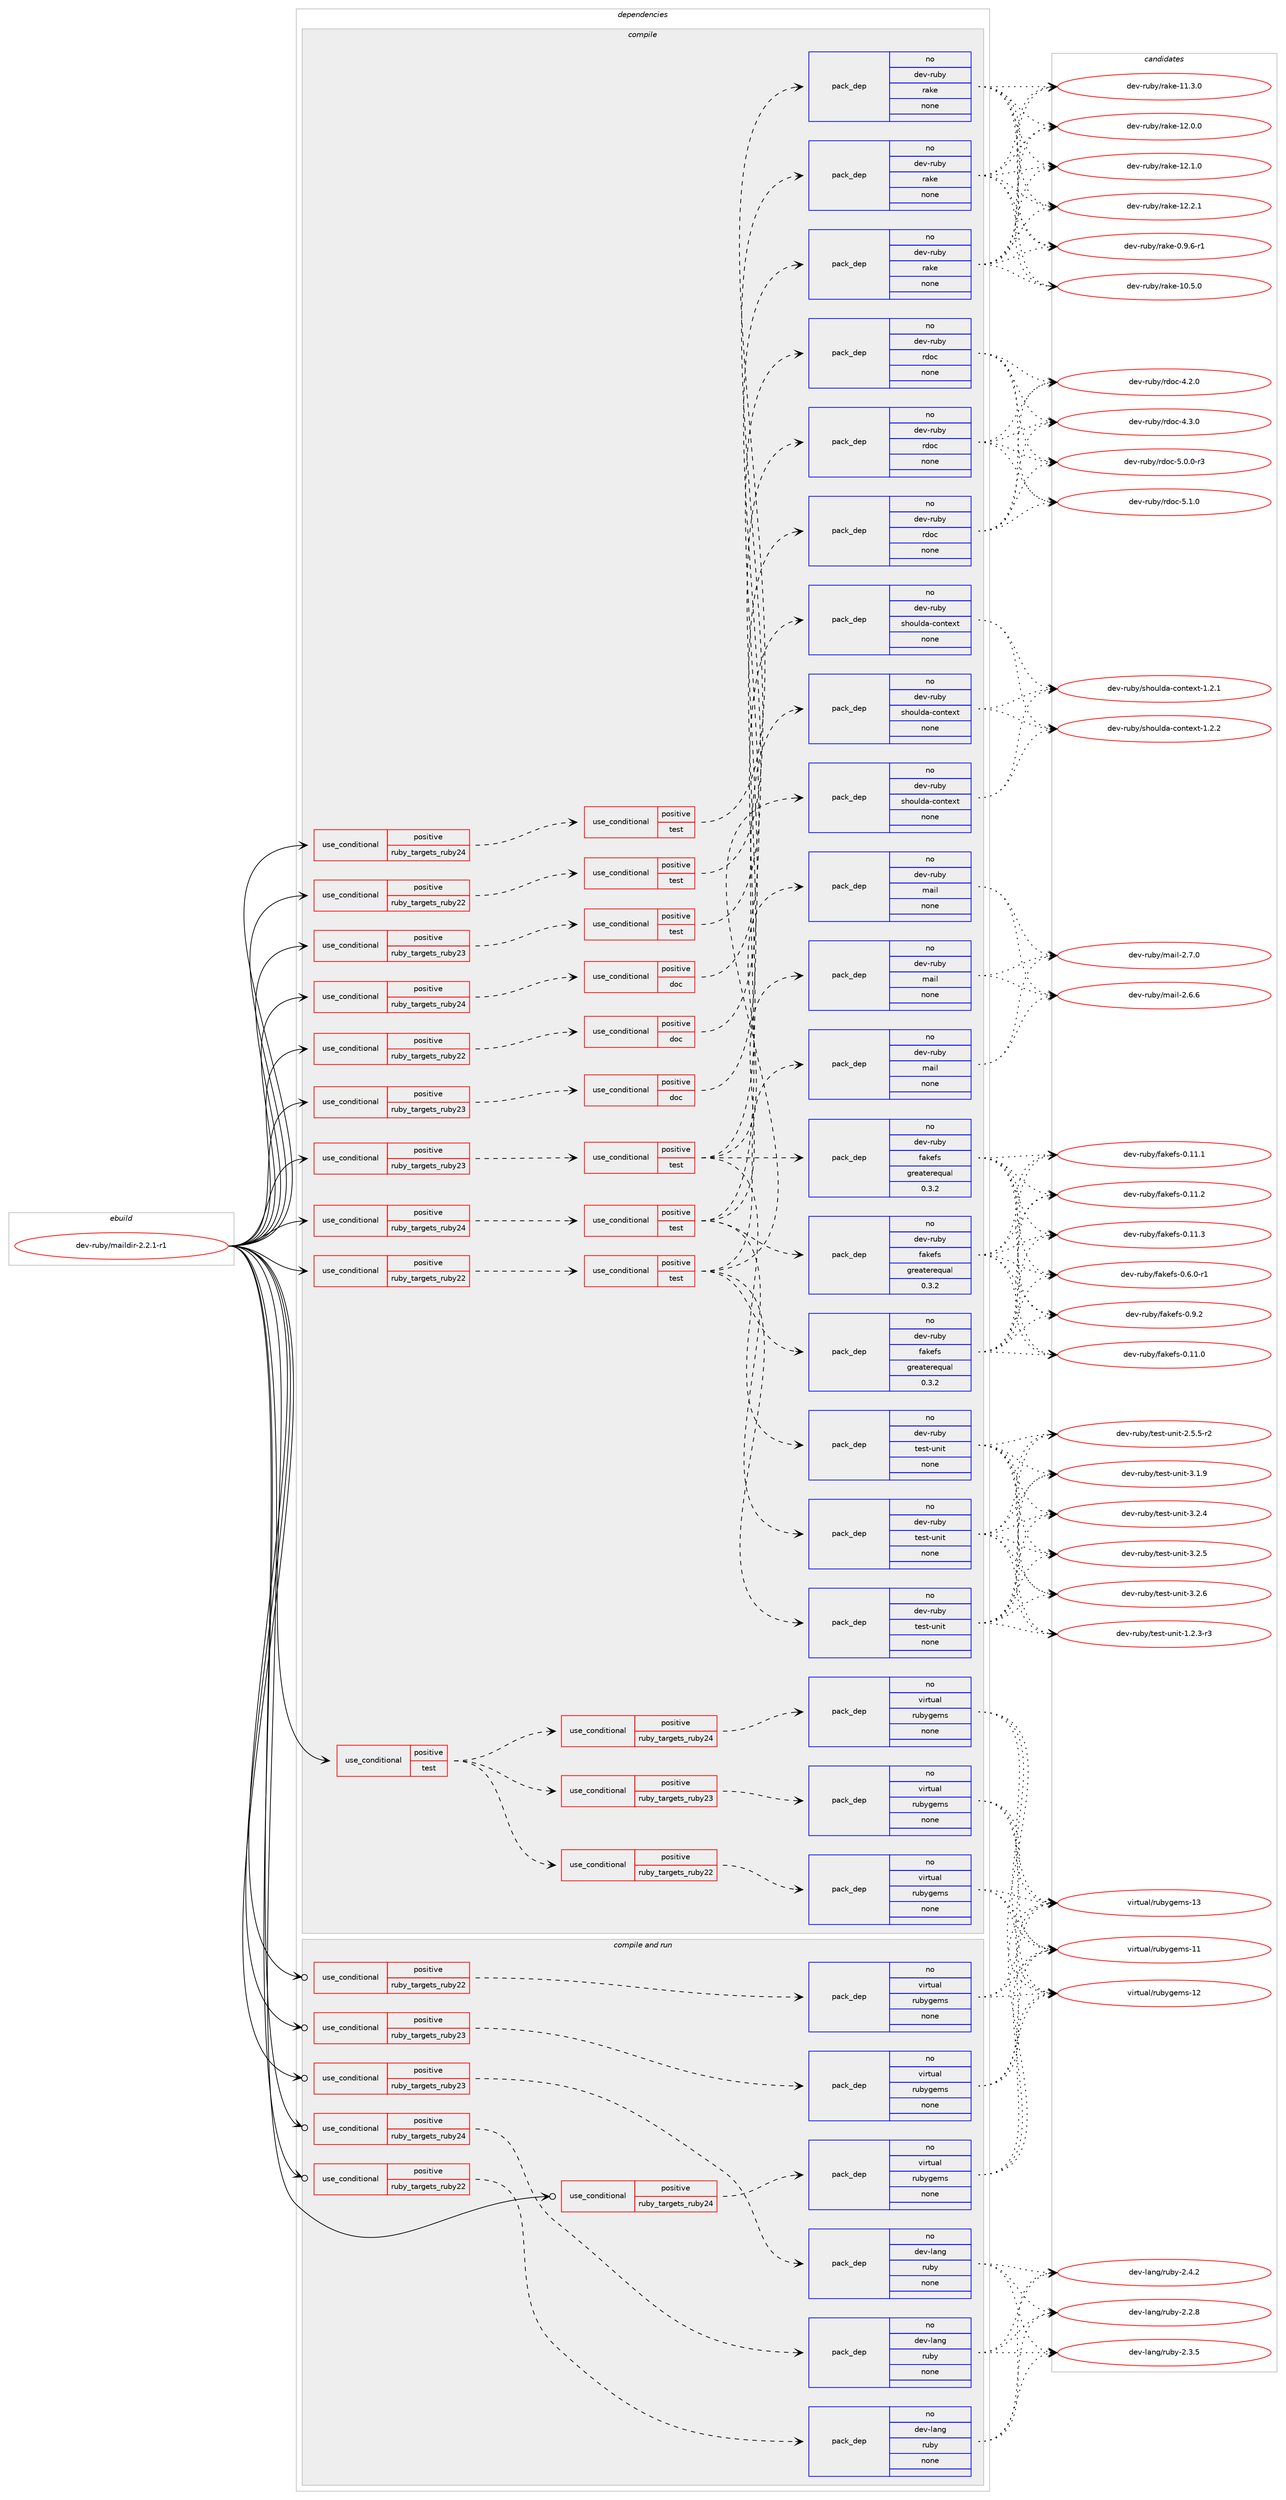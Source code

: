 digraph prolog {

# *************
# Graph options
# *************

newrank=true;
concentrate=true;
compound=true;
graph [rankdir=LR,fontname=Helvetica,fontsize=10,ranksep=1.5];#, ranksep=2.5, nodesep=0.2];
edge  [arrowhead=vee];
node  [fontname=Helvetica,fontsize=10];

# **********
# The ebuild
# **********

subgraph cluster_leftcol {
color=gray;
rank=same;
label=<<i>ebuild</i>>;
id [label="dev-ruby/maildir-2.2.1-r1", color=red, width=4, href="../dev-ruby/maildir-2.2.1-r1.svg"];
}

# ****************
# The dependencies
# ****************

subgraph cluster_midcol {
color=gray;
label=<<i>dependencies</i>>;
subgraph cluster_compile {
fillcolor="#eeeeee";
style=filled;
label=<<i>compile</i>>;
subgraph cond61087 {
dependency246574 [label=<<TABLE BORDER="0" CELLBORDER="1" CELLSPACING="0" CELLPADDING="4"><TR><TD ROWSPAN="3" CELLPADDING="10">use_conditional</TD></TR><TR><TD>positive</TD></TR><TR><TD>ruby_targets_ruby22</TD></TR></TABLE>>, shape=none, color=red];
subgraph cond61088 {
dependency246575 [label=<<TABLE BORDER="0" CELLBORDER="1" CELLSPACING="0" CELLPADDING="4"><TR><TD ROWSPAN="3" CELLPADDING="10">use_conditional</TD></TR><TR><TD>positive</TD></TR><TR><TD>doc</TD></TR></TABLE>>, shape=none, color=red];
subgraph pack181396 {
dependency246576 [label=<<TABLE BORDER="0" CELLBORDER="1" CELLSPACING="0" CELLPADDING="4" WIDTH="220"><TR><TD ROWSPAN="6" CELLPADDING="30">pack_dep</TD></TR><TR><TD WIDTH="110">no</TD></TR><TR><TD>dev-ruby</TD></TR><TR><TD>rdoc</TD></TR><TR><TD>none</TD></TR><TR><TD></TD></TR></TABLE>>, shape=none, color=blue];
}
dependency246575:e -> dependency246576:w [weight=20,style="dashed",arrowhead="vee"];
}
dependency246574:e -> dependency246575:w [weight=20,style="dashed",arrowhead="vee"];
}
id:e -> dependency246574:w [weight=20,style="solid",arrowhead="vee"];
subgraph cond61089 {
dependency246577 [label=<<TABLE BORDER="0" CELLBORDER="1" CELLSPACING="0" CELLPADDING="4"><TR><TD ROWSPAN="3" CELLPADDING="10">use_conditional</TD></TR><TR><TD>positive</TD></TR><TR><TD>ruby_targets_ruby22</TD></TR></TABLE>>, shape=none, color=red];
subgraph cond61090 {
dependency246578 [label=<<TABLE BORDER="0" CELLBORDER="1" CELLSPACING="0" CELLPADDING="4"><TR><TD ROWSPAN="3" CELLPADDING="10">use_conditional</TD></TR><TR><TD>positive</TD></TR><TR><TD>test</TD></TR></TABLE>>, shape=none, color=red];
subgraph pack181397 {
dependency246579 [label=<<TABLE BORDER="0" CELLBORDER="1" CELLSPACING="0" CELLPADDING="4" WIDTH="220"><TR><TD ROWSPAN="6" CELLPADDING="30">pack_dep</TD></TR><TR><TD WIDTH="110">no</TD></TR><TR><TD>dev-ruby</TD></TR><TR><TD>fakefs</TD></TR><TR><TD>greaterequal</TD></TR><TR><TD>0.3.2</TD></TR></TABLE>>, shape=none, color=blue];
}
dependency246578:e -> dependency246579:w [weight=20,style="dashed",arrowhead="vee"];
subgraph pack181398 {
dependency246580 [label=<<TABLE BORDER="0" CELLBORDER="1" CELLSPACING="0" CELLPADDING="4" WIDTH="220"><TR><TD ROWSPAN="6" CELLPADDING="30">pack_dep</TD></TR><TR><TD WIDTH="110">no</TD></TR><TR><TD>dev-ruby</TD></TR><TR><TD>mail</TD></TR><TR><TD>none</TD></TR><TR><TD></TD></TR></TABLE>>, shape=none, color=blue];
}
dependency246578:e -> dependency246580:w [weight=20,style="dashed",arrowhead="vee"];
subgraph pack181399 {
dependency246581 [label=<<TABLE BORDER="0" CELLBORDER="1" CELLSPACING="0" CELLPADDING="4" WIDTH="220"><TR><TD ROWSPAN="6" CELLPADDING="30">pack_dep</TD></TR><TR><TD WIDTH="110">no</TD></TR><TR><TD>dev-ruby</TD></TR><TR><TD>shoulda-context</TD></TR><TR><TD>none</TD></TR><TR><TD></TD></TR></TABLE>>, shape=none, color=blue];
}
dependency246578:e -> dependency246581:w [weight=20,style="dashed",arrowhead="vee"];
subgraph pack181400 {
dependency246582 [label=<<TABLE BORDER="0" CELLBORDER="1" CELLSPACING="0" CELLPADDING="4" WIDTH="220"><TR><TD ROWSPAN="6" CELLPADDING="30">pack_dep</TD></TR><TR><TD WIDTH="110">no</TD></TR><TR><TD>dev-ruby</TD></TR><TR><TD>test-unit</TD></TR><TR><TD>none</TD></TR><TR><TD></TD></TR></TABLE>>, shape=none, color=blue];
}
dependency246578:e -> dependency246582:w [weight=20,style="dashed",arrowhead="vee"];
}
dependency246577:e -> dependency246578:w [weight=20,style="dashed",arrowhead="vee"];
}
id:e -> dependency246577:w [weight=20,style="solid",arrowhead="vee"];
subgraph cond61091 {
dependency246583 [label=<<TABLE BORDER="0" CELLBORDER="1" CELLSPACING="0" CELLPADDING="4"><TR><TD ROWSPAN="3" CELLPADDING="10">use_conditional</TD></TR><TR><TD>positive</TD></TR><TR><TD>ruby_targets_ruby22</TD></TR></TABLE>>, shape=none, color=red];
subgraph cond61092 {
dependency246584 [label=<<TABLE BORDER="0" CELLBORDER="1" CELLSPACING="0" CELLPADDING="4"><TR><TD ROWSPAN="3" CELLPADDING="10">use_conditional</TD></TR><TR><TD>positive</TD></TR><TR><TD>test</TD></TR></TABLE>>, shape=none, color=red];
subgraph pack181401 {
dependency246585 [label=<<TABLE BORDER="0" CELLBORDER="1" CELLSPACING="0" CELLPADDING="4" WIDTH="220"><TR><TD ROWSPAN="6" CELLPADDING="30">pack_dep</TD></TR><TR><TD WIDTH="110">no</TD></TR><TR><TD>dev-ruby</TD></TR><TR><TD>rake</TD></TR><TR><TD>none</TD></TR><TR><TD></TD></TR></TABLE>>, shape=none, color=blue];
}
dependency246584:e -> dependency246585:w [weight=20,style="dashed",arrowhead="vee"];
}
dependency246583:e -> dependency246584:w [weight=20,style="dashed",arrowhead="vee"];
}
id:e -> dependency246583:w [weight=20,style="solid",arrowhead="vee"];
subgraph cond61093 {
dependency246586 [label=<<TABLE BORDER="0" CELLBORDER="1" CELLSPACING="0" CELLPADDING="4"><TR><TD ROWSPAN="3" CELLPADDING="10">use_conditional</TD></TR><TR><TD>positive</TD></TR><TR><TD>ruby_targets_ruby23</TD></TR></TABLE>>, shape=none, color=red];
subgraph cond61094 {
dependency246587 [label=<<TABLE BORDER="0" CELLBORDER="1" CELLSPACING="0" CELLPADDING="4"><TR><TD ROWSPAN="3" CELLPADDING="10">use_conditional</TD></TR><TR><TD>positive</TD></TR><TR><TD>doc</TD></TR></TABLE>>, shape=none, color=red];
subgraph pack181402 {
dependency246588 [label=<<TABLE BORDER="0" CELLBORDER="1" CELLSPACING="0" CELLPADDING="4" WIDTH="220"><TR><TD ROWSPAN="6" CELLPADDING="30">pack_dep</TD></TR><TR><TD WIDTH="110">no</TD></TR><TR><TD>dev-ruby</TD></TR><TR><TD>rdoc</TD></TR><TR><TD>none</TD></TR><TR><TD></TD></TR></TABLE>>, shape=none, color=blue];
}
dependency246587:e -> dependency246588:w [weight=20,style="dashed",arrowhead="vee"];
}
dependency246586:e -> dependency246587:w [weight=20,style="dashed",arrowhead="vee"];
}
id:e -> dependency246586:w [weight=20,style="solid",arrowhead="vee"];
subgraph cond61095 {
dependency246589 [label=<<TABLE BORDER="0" CELLBORDER="1" CELLSPACING="0" CELLPADDING="4"><TR><TD ROWSPAN="3" CELLPADDING="10">use_conditional</TD></TR><TR><TD>positive</TD></TR><TR><TD>ruby_targets_ruby23</TD></TR></TABLE>>, shape=none, color=red];
subgraph cond61096 {
dependency246590 [label=<<TABLE BORDER="0" CELLBORDER="1" CELLSPACING="0" CELLPADDING="4"><TR><TD ROWSPAN="3" CELLPADDING="10">use_conditional</TD></TR><TR><TD>positive</TD></TR><TR><TD>test</TD></TR></TABLE>>, shape=none, color=red];
subgraph pack181403 {
dependency246591 [label=<<TABLE BORDER="0" CELLBORDER="1" CELLSPACING="0" CELLPADDING="4" WIDTH="220"><TR><TD ROWSPAN="6" CELLPADDING="30">pack_dep</TD></TR><TR><TD WIDTH="110">no</TD></TR><TR><TD>dev-ruby</TD></TR><TR><TD>fakefs</TD></TR><TR><TD>greaterequal</TD></TR><TR><TD>0.3.2</TD></TR></TABLE>>, shape=none, color=blue];
}
dependency246590:e -> dependency246591:w [weight=20,style="dashed",arrowhead="vee"];
subgraph pack181404 {
dependency246592 [label=<<TABLE BORDER="0" CELLBORDER="1" CELLSPACING="0" CELLPADDING="4" WIDTH="220"><TR><TD ROWSPAN="6" CELLPADDING="30">pack_dep</TD></TR><TR><TD WIDTH="110">no</TD></TR><TR><TD>dev-ruby</TD></TR><TR><TD>mail</TD></TR><TR><TD>none</TD></TR><TR><TD></TD></TR></TABLE>>, shape=none, color=blue];
}
dependency246590:e -> dependency246592:w [weight=20,style="dashed",arrowhead="vee"];
subgraph pack181405 {
dependency246593 [label=<<TABLE BORDER="0" CELLBORDER="1" CELLSPACING="0" CELLPADDING="4" WIDTH="220"><TR><TD ROWSPAN="6" CELLPADDING="30">pack_dep</TD></TR><TR><TD WIDTH="110">no</TD></TR><TR><TD>dev-ruby</TD></TR><TR><TD>shoulda-context</TD></TR><TR><TD>none</TD></TR><TR><TD></TD></TR></TABLE>>, shape=none, color=blue];
}
dependency246590:e -> dependency246593:w [weight=20,style="dashed",arrowhead="vee"];
subgraph pack181406 {
dependency246594 [label=<<TABLE BORDER="0" CELLBORDER="1" CELLSPACING="0" CELLPADDING="4" WIDTH="220"><TR><TD ROWSPAN="6" CELLPADDING="30">pack_dep</TD></TR><TR><TD WIDTH="110">no</TD></TR><TR><TD>dev-ruby</TD></TR><TR><TD>test-unit</TD></TR><TR><TD>none</TD></TR><TR><TD></TD></TR></TABLE>>, shape=none, color=blue];
}
dependency246590:e -> dependency246594:w [weight=20,style="dashed",arrowhead="vee"];
}
dependency246589:e -> dependency246590:w [weight=20,style="dashed",arrowhead="vee"];
}
id:e -> dependency246589:w [weight=20,style="solid",arrowhead="vee"];
subgraph cond61097 {
dependency246595 [label=<<TABLE BORDER="0" CELLBORDER="1" CELLSPACING="0" CELLPADDING="4"><TR><TD ROWSPAN="3" CELLPADDING="10">use_conditional</TD></TR><TR><TD>positive</TD></TR><TR><TD>ruby_targets_ruby23</TD></TR></TABLE>>, shape=none, color=red];
subgraph cond61098 {
dependency246596 [label=<<TABLE BORDER="0" CELLBORDER="1" CELLSPACING="0" CELLPADDING="4"><TR><TD ROWSPAN="3" CELLPADDING="10">use_conditional</TD></TR><TR><TD>positive</TD></TR><TR><TD>test</TD></TR></TABLE>>, shape=none, color=red];
subgraph pack181407 {
dependency246597 [label=<<TABLE BORDER="0" CELLBORDER="1" CELLSPACING="0" CELLPADDING="4" WIDTH="220"><TR><TD ROWSPAN="6" CELLPADDING="30">pack_dep</TD></TR><TR><TD WIDTH="110">no</TD></TR><TR><TD>dev-ruby</TD></TR><TR><TD>rake</TD></TR><TR><TD>none</TD></TR><TR><TD></TD></TR></TABLE>>, shape=none, color=blue];
}
dependency246596:e -> dependency246597:w [weight=20,style="dashed",arrowhead="vee"];
}
dependency246595:e -> dependency246596:w [weight=20,style="dashed",arrowhead="vee"];
}
id:e -> dependency246595:w [weight=20,style="solid",arrowhead="vee"];
subgraph cond61099 {
dependency246598 [label=<<TABLE BORDER="0" CELLBORDER="1" CELLSPACING="0" CELLPADDING="4"><TR><TD ROWSPAN="3" CELLPADDING="10">use_conditional</TD></TR><TR><TD>positive</TD></TR><TR><TD>ruby_targets_ruby24</TD></TR></TABLE>>, shape=none, color=red];
subgraph cond61100 {
dependency246599 [label=<<TABLE BORDER="0" CELLBORDER="1" CELLSPACING="0" CELLPADDING="4"><TR><TD ROWSPAN="3" CELLPADDING="10">use_conditional</TD></TR><TR><TD>positive</TD></TR><TR><TD>doc</TD></TR></TABLE>>, shape=none, color=red];
subgraph pack181408 {
dependency246600 [label=<<TABLE BORDER="0" CELLBORDER="1" CELLSPACING="0" CELLPADDING="4" WIDTH="220"><TR><TD ROWSPAN="6" CELLPADDING="30">pack_dep</TD></TR><TR><TD WIDTH="110">no</TD></TR><TR><TD>dev-ruby</TD></TR><TR><TD>rdoc</TD></TR><TR><TD>none</TD></TR><TR><TD></TD></TR></TABLE>>, shape=none, color=blue];
}
dependency246599:e -> dependency246600:w [weight=20,style="dashed",arrowhead="vee"];
}
dependency246598:e -> dependency246599:w [weight=20,style="dashed",arrowhead="vee"];
}
id:e -> dependency246598:w [weight=20,style="solid",arrowhead="vee"];
subgraph cond61101 {
dependency246601 [label=<<TABLE BORDER="0" CELLBORDER="1" CELLSPACING="0" CELLPADDING="4"><TR><TD ROWSPAN="3" CELLPADDING="10">use_conditional</TD></TR><TR><TD>positive</TD></TR><TR><TD>ruby_targets_ruby24</TD></TR></TABLE>>, shape=none, color=red];
subgraph cond61102 {
dependency246602 [label=<<TABLE BORDER="0" CELLBORDER="1" CELLSPACING="0" CELLPADDING="4"><TR><TD ROWSPAN="3" CELLPADDING="10">use_conditional</TD></TR><TR><TD>positive</TD></TR><TR><TD>test</TD></TR></TABLE>>, shape=none, color=red];
subgraph pack181409 {
dependency246603 [label=<<TABLE BORDER="0" CELLBORDER="1" CELLSPACING="0" CELLPADDING="4" WIDTH="220"><TR><TD ROWSPAN="6" CELLPADDING="30">pack_dep</TD></TR><TR><TD WIDTH="110">no</TD></TR><TR><TD>dev-ruby</TD></TR><TR><TD>fakefs</TD></TR><TR><TD>greaterequal</TD></TR><TR><TD>0.3.2</TD></TR></TABLE>>, shape=none, color=blue];
}
dependency246602:e -> dependency246603:w [weight=20,style="dashed",arrowhead="vee"];
subgraph pack181410 {
dependency246604 [label=<<TABLE BORDER="0" CELLBORDER="1" CELLSPACING="0" CELLPADDING="4" WIDTH="220"><TR><TD ROWSPAN="6" CELLPADDING="30">pack_dep</TD></TR><TR><TD WIDTH="110">no</TD></TR><TR><TD>dev-ruby</TD></TR><TR><TD>mail</TD></TR><TR><TD>none</TD></TR><TR><TD></TD></TR></TABLE>>, shape=none, color=blue];
}
dependency246602:e -> dependency246604:w [weight=20,style="dashed",arrowhead="vee"];
subgraph pack181411 {
dependency246605 [label=<<TABLE BORDER="0" CELLBORDER="1" CELLSPACING="0" CELLPADDING="4" WIDTH="220"><TR><TD ROWSPAN="6" CELLPADDING="30">pack_dep</TD></TR><TR><TD WIDTH="110">no</TD></TR><TR><TD>dev-ruby</TD></TR><TR><TD>shoulda-context</TD></TR><TR><TD>none</TD></TR><TR><TD></TD></TR></TABLE>>, shape=none, color=blue];
}
dependency246602:e -> dependency246605:w [weight=20,style="dashed",arrowhead="vee"];
subgraph pack181412 {
dependency246606 [label=<<TABLE BORDER="0" CELLBORDER="1" CELLSPACING="0" CELLPADDING="4" WIDTH="220"><TR><TD ROWSPAN="6" CELLPADDING="30">pack_dep</TD></TR><TR><TD WIDTH="110">no</TD></TR><TR><TD>dev-ruby</TD></TR><TR><TD>test-unit</TD></TR><TR><TD>none</TD></TR><TR><TD></TD></TR></TABLE>>, shape=none, color=blue];
}
dependency246602:e -> dependency246606:w [weight=20,style="dashed",arrowhead="vee"];
}
dependency246601:e -> dependency246602:w [weight=20,style="dashed",arrowhead="vee"];
}
id:e -> dependency246601:w [weight=20,style="solid",arrowhead="vee"];
subgraph cond61103 {
dependency246607 [label=<<TABLE BORDER="0" CELLBORDER="1" CELLSPACING="0" CELLPADDING="4"><TR><TD ROWSPAN="3" CELLPADDING="10">use_conditional</TD></TR><TR><TD>positive</TD></TR><TR><TD>ruby_targets_ruby24</TD></TR></TABLE>>, shape=none, color=red];
subgraph cond61104 {
dependency246608 [label=<<TABLE BORDER="0" CELLBORDER="1" CELLSPACING="0" CELLPADDING="4"><TR><TD ROWSPAN="3" CELLPADDING="10">use_conditional</TD></TR><TR><TD>positive</TD></TR><TR><TD>test</TD></TR></TABLE>>, shape=none, color=red];
subgraph pack181413 {
dependency246609 [label=<<TABLE BORDER="0" CELLBORDER="1" CELLSPACING="0" CELLPADDING="4" WIDTH="220"><TR><TD ROWSPAN="6" CELLPADDING="30">pack_dep</TD></TR><TR><TD WIDTH="110">no</TD></TR><TR><TD>dev-ruby</TD></TR><TR><TD>rake</TD></TR><TR><TD>none</TD></TR><TR><TD></TD></TR></TABLE>>, shape=none, color=blue];
}
dependency246608:e -> dependency246609:w [weight=20,style="dashed",arrowhead="vee"];
}
dependency246607:e -> dependency246608:w [weight=20,style="dashed",arrowhead="vee"];
}
id:e -> dependency246607:w [weight=20,style="solid",arrowhead="vee"];
subgraph cond61105 {
dependency246610 [label=<<TABLE BORDER="0" CELLBORDER="1" CELLSPACING="0" CELLPADDING="4"><TR><TD ROWSPAN="3" CELLPADDING="10">use_conditional</TD></TR><TR><TD>positive</TD></TR><TR><TD>test</TD></TR></TABLE>>, shape=none, color=red];
subgraph cond61106 {
dependency246611 [label=<<TABLE BORDER="0" CELLBORDER="1" CELLSPACING="0" CELLPADDING="4"><TR><TD ROWSPAN="3" CELLPADDING="10">use_conditional</TD></TR><TR><TD>positive</TD></TR><TR><TD>ruby_targets_ruby22</TD></TR></TABLE>>, shape=none, color=red];
subgraph pack181414 {
dependency246612 [label=<<TABLE BORDER="0" CELLBORDER="1" CELLSPACING="0" CELLPADDING="4" WIDTH="220"><TR><TD ROWSPAN="6" CELLPADDING="30">pack_dep</TD></TR><TR><TD WIDTH="110">no</TD></TR><TR><TD>virtual</TD></TR><TR><TD>rubygems</TD></TR><TR><TD>none</TD></TR><TR><TD></TD></TR></TABLE>>, shape=none, color=blue];
}
dependency246611:e -> dependency246612:w [weight=20,style="dashed",arrowhead="vee"];
}
dependency246610:e -> dependency246611:w [weight=20,style="dashed",arrowhead="vee"];
subgraph cond61107 {
dependency246613 [label=<<TABLE BORDER="0" CELLBORDER="1" CELLSPACING="0" CELLPADDING="4"><TR><TD ROWSPAN="3" CELLPADDING="10">use_conditional</TD></TR><TR><TD>positive</TD></TR><TR><TD>ruby_targets_ruby23</TD></TR></TABLE>>, shape=none, color=red];
subgraph pack181415 {
dependency246614 [label=<<TABLE BORDER="0" CELLBORDER="1" CELLSPACING="0" CELLPADDING="4" WIDTH="220"><TR><TD ROWSPAN="6" CELLPADDING="30">pack_dep</TD></TR><TR><TD WIDTH="110">no</TD></TR><TR><TD>virtual</TD></TR><TR><TD>rubygems</TD></TR><TR><TD>none</TD></TR><TR><TD></TD></TR></TABLE>>, shape=none, color=blue];
}
dependency246613:e -> dependency246614:w [weight=20,style="dashed",arrowhead="vee"];
}
dependency246610:e -> dependency246613:w [weight=20,style="dashed",arrowhead="vee"];
subgraph cond61108 {
dependency246615 [label=<<TABLE BORDER="0" CELLBORDER="1" CELLSPACING="0" CELLPADDING="4"><TR><TD ROWSPAN="3" CELLPADDING="10">use_conditional</TD></TR><TR><TD>positive</TD></TR><TR><TD>ruby_targets_ruby24</TD></TR></TABLE>>, shape=none, color=red];
subgraph pack181416 {
dependency246616 [label=<<TABLE BORDER="0" CELLBORDER="1" CELLSPACING="0" CELLPADDING="4" WIDTH="220"><TR><TD ROWSPAN="6" CELLPADDING="30">pack_dep</TD></TR><TR><TD WIDTH="110">no</TD></TR><TR><TD>virtual</TD></TR><TR><TD>rubygems</TD></TR><TR><TD>none</TD></TR><TR><TD></TD></TR></TABLE>>, shape=none, color=blue];
}
dependency246615:e -> dependency246616:w [weight=20,style="dashed",arrowhead="vee"];
}
dependency246610:e -> dependency246615:w [weight=20,style="dashed",arrowhead="vee"];
}
id:e -> dependency246610:w [weight=20,style="solid",arrowhead="vee"];
}
subgraph cluster_compileandrun {
fillcolor="#eeeeee";
style=filled;
label=<<i>compile and run</i>>;
subgraph cond61109 {
dependency246617 [label=<<TABLE BORDER="0" CELLBORDER="1" CELLSPACING="0" CELLPADDING="4"><TR><TD ROWSPAN="3" CELLPADDING="10">use_conditional</TD></TR><TR><TD>positive</TD></TR><TR><TD>ruby_targets_ruby22</TD></TR></TABLE>>, shape=none, color=red];
subgraph pack181417 {
dependency246618 [label=<<TABLE BORDER="0" CELLBORDER="1" CELLSPACING="0" CELLPADDING="4" WIDTH="220"><TR><TD ROWSPAN="6" CELLPADDING="30">pack_dep</TD></TR><TR><TD WIDTH="110">no</TD></TR><TR><TD>dev-lang</TD></TR><TR><TD>ruby</TD></TR><TR><TD>none</TD></TR><TR><TD></TD></TR></TABLE>>, shape=none, color=blue];
}
dependency246617:e -> dependency246618:w [weight=20,style="dashed",arrowhead="vee"];
}
id:e -> dependency246617:w [weight=20,style="solid",arrowhead="odotvee"];
subgraph cond61110 {
dependency246619 [label=<<TABLE BORDER="0" CELLBORDER="1" CELLSPACING="0" CELLPADDING="4"><TR><TD ROWSPAN="3" CELLPADDING="10">use_conditional</TD></TR><TR><TD>positive</TD></TR><TR><TD>ruby_targets_ruby22</TD></TR></TABLE>>, shape=none, color=red];
subgraph pack181418 {
dependency246620 [label=<<TABLE BORDER="0" CELLBORDER="1" CELLSPACING="0" CELLPADDING="4" WIDTH="220"><TR><TD ROWSPAN="6" CELLPADDING="30">pack_dep</TD></TR><TR><TD WIDTH="110">no</TD></TR><TR><TD>virtual</TD></TR><TR><TD>rubygems</TD></TR><TR><TD>none</TD></TR><TR><TD></TD></TR></TABLE>>, shape=none, color=blue];
}
dependency246619:e -> dependency246620:w [weight=20,style="dashed",arrowhead="vee"];
}
id:e -> dependency246619:w [weight=20,style="solid",arrowhead="odotvee"];
subgraph cond61111 {
dependency246621 [label=<<TABLE BORDER="0" CELLBORDER="1" CELLSPACING="0" CELLPADDING="4"><TR><TD ROWSPAN="3" CELLPADDING="10">use_conditional</TD></TR><TR><TD>positive</TD></TR><TR><TD>ruby_targets_ruby23</TD></TR></TABLE>>, shape=none, color=red];
subgraph pack181419 {
dependency246622 [label=<<TABLE BORDER="0" CELLBORDER="1" CELLSPACING="0" CELLPADDING="4" WIDTH="220"><TR><TD ROWSPAN="6" CELLPADDING="30">pack_dep</TD></TR><TR><TD WIDTH="110">no</TD></TR><TR><TD>dev-lang</TD></TR><TR><TD>ruby</TD></TR><TR><TD>none</TD></TR><TR><TD></TD></TR></TABLE>>, shape=none, color=blue];
}
dependency246621:e -> dependency246622:w [weight=20,style="dashed",arrowhead="vee"];
}
id:e -> dependency246621:w [weight=20,style="solid",arrowhead="odotvee"];
subgraph cond61112 {
dependency246623 [label=<<TABLE BORDER="0" CELLBORDER="1" CELLSPACING="0" CELLPADDING="4"><TR><TD ROWSPAN="3" CELLPADDING="10">use_conditional</TD></TR><TR><TD>positive</TD></TR><TR><TD>ruby_targets_ruby23</TD></TR></TABLE>>, shape=none, color=red];
subgraph pack181420 {
dependency246624 [label=<<TABLE BORDER="0" CELLBORDER="1" CELLSPACING="0" CELLPADDING="4" WIDTH="220"><TR><TD ROWSPAN="6" CELLPADDING="30">pack_dep</TD></TR><TR><TD WIDTH="110">no</TD></TR><TR><TD>virtual</TD></TR><TR><TD>rubygems</TD></TR><TR><TD>none</TD></TR><TR><TD></TD></TR></TABLE>>, shape=none, color=blue];
}
dependency246623:e -> dependency246624:w [weight=20,style="dashed",arrowhead="vee"];
}
id:e -> dependency246623:w [weight=20,style="solid",arrowhead="odotvee"];
subgraph cond61113 {
dependency246625 [label=<<TABLE BORDER="0" CELLBORDER="1" CELLSPACING="0" CELLPADDING="4"><TR><TD ROWSPAN="3" CELLPADDING="10">use_conditional</TD></TR><TR><TD>positive</TD></TR><TR><TD>ruby_targets_ruby24</TD></TR></TABLE>>, shape=none, color=red];
subgraph pack181421 {
dependency246626 [label=<<TABLE BORDER="0" CELLBORDER="1" CELLSPACING="0" CELLPADDING="4" WIDTH="220"><TR><TD ROWSPAN="6" CELLPADDING="30">pack_dep</TD></TR><TR><TD WIDTH="110">no</TD></TR><TR><TD>dev-lang</TD></TR><TR><TD>ruby</TD></TR><TR><TD>none</TD></TR><TR><TD></TD></TR></TABLE>>, shape=none, color=blue];
}
dependency246625:e -> dependency246626:w [weight=20,style="dashed",arrowhead="vee"];
}
id:e -> dependency246625:w [weight=20,style="solid",arrowhead="odotvee"];
subgraph cond61114 {
dependency246627 [label=<<TABLE BORDER="0" CELLBORDER="1" CELLSPACING="0" CELLPADDING="4"><TR><TD ROWSPAN="3" CELLPADDING="10">use_conditional</TD></TR><TR><TD>positive</TD></TR><TR><TD>ruby_targets_ruby24</TD></TR></TABLE>>, shape=none, color=red];
subgraph pack181422 {
dependency246628 [label=<<TABLE BORDER="0" CELLBORDER="1" CELLSPACING="0" CELLPADDING="4" WIDTH="220"><TR><TD ROWSPAN="6" CELLPADDING="30">pack_dep</TD></TR><TR><TD WIDTH="110">no</TD></TR><TR><TD>virtual</TD></TR><TR><TD>rubygems</TD></TR><TR><TD>none</TD></TR><TR><TD></TD></TR></TABLE>>, shape=none, color=blue];
}
dependency246627:e -> dependency246628:w [weight=20,style="dashed",arrowhead="vee"];
}
id:e -> dependency246627:w [weight=20,style="solid",arrowhead="odotvee"];
}
subgraph cluster_run {
fillcolor="#eeeeee";
style=filled;
label=<<i>run</i>>;
}
}

# **************
# The candidates
# **************

subgraph cluster_choices {
rank=same;
color=gray;
label=<<i>candidates</i>>;

subgraph choice181396 {
color=black;
nodesep=1;
choice10010111845114117981214711410011199455246504648 [label="dev-ruby/rdoc-4.2.0", color=red, width=4,href="../dev-ruby/rdoc-4.2.0.svg"];
choice10010111845114117981214711410011199455246514648 [label="dev-ruby/rdoc-4.3.0", color=red, width=4,href="../dev-ruby/rdoc-4.3.0.svg"];
choice100101118451141179812147114100111994553464846484511451 [label="dev-ruby/rdoc-5.0.0-r3", color=red, width=4,href="../dev-ruby/rdoc-5.0.0-r3.svg"];
choice10010111845114117981214711410011199455346494648 [label="dev-ruby/rdoc-5.1.0", color=red, width=4,href="../dev-ruby/rdoc-5.1.0.svg"];
dependency246576:e -> choice10010111845114117981214711410011199455246504648:w [style=dotted,weight="100"];
dependency246576:e -> choice10010111845114117981214711410011199455246514648:w [style=dotted,weight="100"];
dependency246576:e -> choice100101118451141179812147114100111994553464846484511451:w [style=dotted,weight="100"];
dependency246576:e -> choice10010111845114117981214711410011199455346494648:w [style=dotted,weight="100"];
}
subgraph choice181397 {
color=black;
nodesep=1;
choice1001011184511411798121471029710710110211545484649494648 [label="dev-ruby/fakefs-0.11.0", color=red, width=4,href="../dev-ruby/fakefs-0.11.0.svg"];
choice1001011184511411798121471029710710110211545484649494649 [label="dev-ruby/fakefs-0.11.1", color=red, width=4,href="../dev-ruby/fakefs-0.11.1.svg"];
choice1001011184511411798121471029710710110211545484649494650 [label="dev-ruby/fakefs-0.11.2", color=red, width=4,href="../dev-ruby/fakefs-0.11.2.svg"];
choice1001011184511411798121471029710710110211545484649494651 [label="dev-ruby/fakefs-0.11.3", color=red, width=4,href="../dev-ruby/fakefs-0.11.3.svg"];
choice100101118451141179812147102971071011021154548465446484511449 [label="dev-ruby/fakefs-0.6.0-r1", color=red, width=4,href="../dev-ruby/fakefs-0.6.0-r1.svg"];
choice10010111845114117981214710297107101102115454846574650 [label="dev-ruby/fakefs-0.9.2", color=red, width=4,href="../dev-ruby/fakefs-0.9.2.svg"];
dependency246579:e -> choice1001011184511411798121471029710710110211545484649494648:w [style=dotted,weight="100"];
dependency246579:e -> choice1001011184511411798121471029710710110211545484649494649:w [style=dotted,weight="100"];
dependency246579:e -> choice1001011184511411798121471029710710110211545484649494650:w [style=dotted,weight="100"];
dependency246579:e -> choice1001011184511411798121471029710710110211545484649494651:w [style=dotted,weight="100"];
dependency246579:e -> choice100101118451141179812147102971071011021154548465446484511449:w [style=dotted,weight="100"];
dependency246579:e -> choice10010111845114117981214710297107101102115454846574650:w [style=dotted,weight="100"];
}
subgraph choice181398 {
color=black;
nodesep=1;
choice10010111845114117981214710997105108455046544654 [label="dev-ruby/mail-2.6.6", color=red, width=4,href="../dev-ruby/mail-2.6.6.svg"];
choice10010111845114117981214710997105108455046554648 [label="dev-ruby/mail-2.7.0", color=red, width=4,href="../dev-ruby/mail-2.7.0.svg"];
dependency246580:e -> choice10010111845114117981214710997105108455046544654:w [style=dotted,weight="100"];
dependency246580:e -> choice10010111845114117981214710997105108455046554648:w [style=dotted,weight="100"];
}
subgraph choice181399 {
color=black;
nodesep=1;
choice100101118451141179812147115104111117108100974599111110116101120116454946504649 [label="dev-ruby/shoulda-context-1.2.1", color=red, width=4,href="../dev-ruby/shoulda-context-1.2.1.svg"];
choice100101118451141179812147115104111117108100974599111110116101120116454946504650 [label="dev-ruby/shoulda-context-1.2.2", color=red, width=4,href="../dev-ruby/shoulda-context-1.2.2.svg"];
dependency246581:e -> choice100101118451141179812147115104111117108100974599111110116101120116454946504649:w [style=dotted,weight="100"];
dependency246581:e -> choice100101118451141179812147115104111117108100974599111110116101120116454946504650:w [style=dotted,weight="100"];
}
subgraph choice181400 {
color=black;
nodesep=1;
choice100101118451141179812147116101115116451171101051164549465046514511451 [label="dev-ruby/test-unit-1.2.3-r3", color=red, width=4,href="../dev-ruby/test-unit-1.2.3-r3.svg"];
choice100101118451141179812147116101115116451171101051164550465346534511450 [label="dev-ruby/test-unit-2.5.5-r2", color=red, width=4,href="../dev-ruby/test-unit-2.5.5-r2.svg"];
choice10010111845114117981214711610111511645117110105116455146494657 [label="dev-ruby/test-unit-3.1.9", color=red, width=4,href="../dev-ruby/test-unit-3.1.9.svg"];
choice10010111845114117981214711610111511645117110105116455146504652 [label="dev-ruby/test-unit-3.2.4", color=red, width=4,href="../dev-ruby/test-unit-3.2.4.svg"];
choice10010111845114117981214711610111511645117110105116455146504653 [label="dev-ruby/test-unit-3.2.5", color=red, width=4,href="../dev-ruby/test-unit-3.2.5.svg"];
choice10010111845114117981214711610111511645117110105116455146504654 [label="dev-ruby/test-unit-3.2.6", color=red, width=4,href="../dev-ruby/test-unit-3.2.6.svg"];
dependency246582:e -> choice100101118451141179812147116101115116451171101051164549465046514511451:w [style=dotted,weight="100"];
dependency246582:e -> choice100101118451141179812147116101115116451171101051164550465346534511450:w [style=dotted,weight="100"];
dependency246582:e -> choice10010111845114117981214711610111511645117110105116455146494657:w [style=dotted,weight="100"];
dependency246582:e -> choice10010111845114117981214711610111511645117110105116455146504652:w [style=dotted,weight="100"];
dependency246582:e -> choice10010111845114117981214711610111511645117110105116455146504653:w [style=dotted,weight="100"];
dependency246582:e -> choice10010111845114117981214711610111511645117110105116455146504654:w [style=dotted,weight="100"];
}
subgraph choice181401 {
color=black;
nodesep=1;
choice100101118451141179812147114971071014548465746544511449 [label="dev-ruby/rake-0.9.6-r1", color=red, width=4,href="../dev-ruby/rake-0.9.6-r1.svg"];
choice1001011184511411798121471149710710145494846534648 [label="dev-ruby/rake-10.5.0", color=red, width=4,href="../dev-ruby/rake-10.5.0.svg"];
choice1001011184511411798121471149710710145494946514648 [label="dev-ruby/rake-11.3.0", color=red, width=4,href="../dev-ruby/rake-11.3.0.svg"];
choice1001011184511411798121471149710710145495046484648 [label="dev-ruby/rake-12.0.0", color=red, width=4,href="../dev-ruby/rake-12.0.0.svg"];
choice1001011184511411798121471149710710145495046494648 [label="dev-ruby/rake-12.1.0", color=red, width=4,href="../dev-ruby/rake-12.1.0.svg"];
choice1001011184511411798121471149710710145495046504649 [label="dev-ruby/rake-12.2.1", color=red, width=4,href="../dev-ruby/rake-12.2.1.svg"];
dependency246585:e -> choice100101118451141179812147114971071014548465746544511449:w [style=dotted,weight="100"];
dependency246585:e -> choice1001011184511411798121471149710710145494846534648:w [style=dotted,weight="100"];
dependency246585:e -> choice1001011184511411798121471149710710145494946514648:w [style=dotted,weight="100"];
dependency246585:e -> choice1001011184511411798121471149710710145495046484648:w [style=dotted,weight="100"];
dependency246585:e -> choice1001011184511411798121471149710710145495046494648:w [style=dotted,weight="100"];
dependency246585:e -> choice1001011184511411798121471149710710145495046504649:w [style=dotted,weight="100"];
}
subgraph choice181402 {
color=black;
nodesep=1;
choice10010111845114117981214711410011199455246504648 [label="dev-ruby/rdoc-4.2.0", color=red, width=4,href="../dev-ruby/rdoc-4.2.0.svg"];
choice10010111845114117981214711410011199455246514648 [label="dev-ruby/rdoc-4.3.0", color=red, width=4,href="../dev-ruby/rdoc-4.3.0.svg"];
choice100101118451141179812147114100111994553464846484511451 [label="dev-ruby/rdoc-5.0.0-r3", color=red, width=4,href="../dev-ruby/rdoc-5.0.0-r3.svg"];
choice10010111845114117981214711410011199455346494648 [label="dev-ruby/rdoc-5.1.0", color=red, width=4,href="../dev-ruby/rdoc-5.1.0.svg"];
dependency246588:e -> choice10010111845114117981214711410011199455246504648:w [style=dotted,weight="100"];
dependency246588:e -> choice10010111845114117981214711410011199455246514648:w [style=dotted,weight="100"];
dependency246588:e -> choice100101118451141179812147114100111994553464846484511451:w [style=dotted,weight="100"];
dependency246588:e -> choice10010111845114117981214711410011199455346494648:w [style=dotted,weight="100"];
}
subgraph choice181403 {
color=black;
nodesep=1;
choice1001011184511411798121471029710710110211545484649494648 [label="dev-ruby/fakefs-0.11.0", color=red, width=4,href="../dev-ruby/fakefs-0.11.0.svg"];
choice1001011184511411798121471029710710110211545484649494649 [label="dev-ruby/fakefs-0.11.1", color=red, width=4,href="../dev-ruby/fakefs-0.11.1.svg"];
choice1001011184511411798121471029710710110211545484649494650 [label="dev-ruby/fakefs-0.11.2", color=red, width=4,href="../dev-ruby/fakefs-0.11.2.svg"];
choice1001011184511411798121471029710710110211545484649494651 [label="dev-ruby/fakefs-0.11.3", color=red, width=4,href="../dev-ruby/fakefs-0.11.3.svg"];
choice100101118451141179812147102971071011021154548465446484511449 [label="dev-ruby/fakefs-0.6.0-r1", color=red, width=4,href="../dev-ruby/fakefs-0.6.0-r1.svg"];
choice10010111845114117981214710297107101102115454846574650 [label="dev-ruby/fakefs-0.9.2", color=red, width=4,href="../dev-ruby/fakefs-0.9.2.svg"];
dependency246591:e -> choice1001011184511411798121471029710710110211545484649494648:w [style=dotted,weight="100"];
dependency246591:e -> choice1001011184511411798121471029710710110211545484649494649:w [style=dotted,weight="100"];
dependency246591:e -> choice1001011184511411798121471029710710110211545484649494650:w [style=dotted,weight="100"];
dependency246591:e -> choice1001011184511411798121471029710710110211545484649494651:w [style=dotted,weight="100"];
dependency246591:e -> choice100101118451141179812147102971071011021154548465446484511449:w [style=dotted,weight="100"];
dependency246591:e -> choice10010111845114117981214710297107101102115454846574650:w [style=dotted,weight="100"];
}
subgraph choice181404 {
color=black;
nodesep=1;
choice10010111845114117981214710997105108455046544654 [label="dev-ruby/mail-2.6.6", color=red, width=4,href="../dev-ruby/mail-2.6.6.svg"];
choice10010111845114117981214710997105108455046554648 [label="dev-ruby/mail-2.7.0", color=red, width=4,href="../dev-ruby/mail-2.7.0.svg"];
dependency246592:e -> choice10010111845114117981214710997105108455046544654:w [style=dotted,weight="100"];
dependency246592:e -> choice10010111845114117981214710997105108455046554648:w [style=dotted,weight="100"];
}
subgraph choice181405 {
color=black;
nodesep=1;
choice100101118451141179812147115104111117108100974599111110116101120116454946504649 [label="dev-ruby/shoulda-context-1.2.1", color=red, width=4,href="../dev-ruby/shoulda-context-1.2.1.svg"];
choice100101118451141179812147115104111117108100974599111110116101120116454946504650 [label="dev-ruby/shoulda-context-1.2.2", color=red, width=4,href="../dev-ruby/shoulda-context-1.2.2.svg"];
dependency246593:e -> choice100101118451141179812147115104111117108100974599111110116101120116454946504649:w [style=dotted,weight="100"];
dependency246593:e -> choice100101118451141179812147115104111117108100974599111110116101120116454946504650:w [style=dotted,weight="100"];
}
subgraph choice181406 {
color=black;
nodesep=1;
choice100101118451141179812147116101115116451171101051164549465046514511451 [label="dev-ruby/test-unit-1.2.3-r3", color=red, width=4,href="../dev-ruby/test-unit-1.2.3-r3.svg"];
choice100101118451141179812147116101115116451171101051164550465346534511450 [label="dev-ruby/test-unit-2.5.5-r2", color=red, width=4,href="../dev-ruby/test-unit-2.5.5-r2.svg"];
choice10010111845114117981214711610111511645117110105116455146494657 [label="dev-ruby/test-unit-3.1.9", color=red, width=4,href="../dev-ruby/test-unit-3.1.9.svg"];
choice10010111845114117981214711610111511645117110105116455146504652 [label="dev-ruby/test-unit-3.2.4", color=red, width=4,href="../dev-ruby/test-unit-3.2.4.svg"];
choice10010111845114117981214711610111511645117110105116455146504653 [label="dev-ruby/test-unit-3.2.5", color=red, width=4,href="../dev-ruby/test-unit-3.2.5.svg"];
choice10010111845114117981214711610111511645117110105116455146504654 [label="dev-ruby/test-unit-3.2.6", color=red, width=4,href="../dev-ruby/test-unit-3.2.6.svg"];
dependency246594:e -> choice100101118451141179812147116101115116451171101051164549465046514511451:w [style=dotted,weight="100"];
dependency246594:e -> choice100101118451141179812147116101115116451171101051164550465346534511450:w [style=dotted,weight="100"];
dependency246594:e -> choice10010111845114117981214711610111511645117110105116455146494657:w [style=dotted,weight="100"];
dependency246594:e -> choice10010111845114117981214711610111511645117110105116455146504652:w [style=dotted,weight="100"];
dependency246594:e -> choice10010111845114117981214711610111511645117110105116455146504653:w [style=dotted,weight="100"];
dependency246594:e -> choice10010111845114117981214711610111511645117110105116455146504654:w [style=dotted,weight="100"];
}
subgraph choice181407 {
color=black;
nodesep=1;
choice100101118451141179812147114971071014548465746544511449 [label="dev-ruby/rake-0.9.6-r1", color=red, width=4,href="../dev-ruby/rake-0.9.6-r1.svg"];
choice1001011184511411798121471149710710145494846534648 [label="dev-ruby/rake-10.5.0", color=red, width=4,href="../dev-ruby/rake-10.5.0.svg"];
choice1001011184511411798121471149710710145494946514648 [label="dev-ruby/rake-11.3.0", color=red, width=4,href="../dev-ruby/rake-11.3.0.svg"];
choice1001011184511411798121471149710710145495046484648 [label="dev-ruby/rake-12.0.0", color=red, width=4,href="../dev-ruby/rake-12.0.0.svg"];
choice1001011184511411798121471149710710145495046494648 [label="dev-ruby/rake-12.1.0", color=red, width=4,href="../dev-ruby/rake-12.1.0.svg"];
choice1001011184511411798121471149710710145495046504649 [label="dev-ruby/rake-12.2.1", color=red, width=4,href="../dev-ruby/rake-12.2.1.svg"];
dependency246597:e -> choice100101118451141179812147114971071014548465746544511449:w [style=dotted,weight="100"];
dependency246597:e -> choice1001011184511411798121471149710710145494846534648:w [style=dotted,weight="100"];
dependency246597:e -> choice1001011184511411798121471149710710145494946514648:w [style=dotted,weight="100"];
dependency246597:e -> choice1001011184511411798121471149710710145495046484648:w [style=dotted,weight="100"];
dependency246597:e -> choice1001011184511411798121471149710710145495046494648:w [style=dotted,weight="100"];
dependency246597:e -> choice1001011184511411798121471149710710145495046504649:w [style=dotted,weight="100"];
}
subgraph choice181408 {
color=black;
nodesep=1;
choice10010111845114117981214711410011199455246504648 [label="dev-ruby/rdoc-4.2.0", color=red, width=4,href="../dev-ruby/rdoc-4.2.0.svg"];
choice10010111845114117981214711410011199455246514648 [label="dev-ruby/rdoc-4.3.0", color=red, width=4,href="../dev-ruby/rdoc-4.3.0.svg"];
choice100101118451141179812147114100111994553464846484511451 [label="dev-ruby/rdoc-5.0.0-r3", color=red, width=4,href="../dev-ruby/rdoc-5.0.0-r3.svg"];
choice10010111845114117981214711410011199455346494648 [label="dev-ruby/rdoc-5.1.0", color=red, width=4,href="../dev-ruby/rdoc-5.1.0.svg"];
dependency246600:e -> choice10010111845114117981214711410011199455246504648:w [style=dotted,weight="100"];
dependency246600:e -> choice10010111845114117981214711410011199455246514648:w [style=dotted,weight="100"];
dependency246600:e -> choice100101118451141179812147114100111994553464846484511451:w [style=dotted,weight="100"];
dependency246600:e -> choice10010111845114117981214711410011199455346494648:w [style=dotted,weight="100"];
}
subgraph choice181409 {
color=black;
nodesep=1;
choice1001011184511411798121471029710710110211545484649494648 [label="dev-ruby/fakefs-0.11.0", color=red, width=4,href="../dev-ruby/fakefs-0.11.0.svg"];
choice1001011184511411798121471029710710110211545484649494649 [label="dev-ruby/fakefs-0.11.1", color=red, width=4,href="../dev-ruby/fakefs-0.11.1.svg"];
choice1001011184511411798121471029710710110211545484649494650 [label="dev-ruby/fakefs-0.11.2", color=red, width=4,href="../dev-ruby/fakefs-0.11.2.svg"];
choice1001011184511411798121471029710710110211545484649494651 [label="dev-ruby/fakefs-0.11.3", color=red, width=4,href="../dev-ruby/fakefs-0.11.3.svg"];
choice100101118451141179812147102971071011021154548465446484511449 [label="dev-ruby/fakefs-0.6.0-r1", color=red, width=4,href="../dev-ruby/fakefs-0.6.0-r1.svg"];
choice10010111845114117981214710297107101102115454846574650 [label="dev-ruby/fakefs-0.9.2", color=red, width=4,href="../dev-ruby/fakefs-0.9.2.svg"];
dependency246603:e -> choice1001011184511411798121471029710710110211545484649494648:w [style=dotted,weight="100"];
dependency246603:e -> choice1001011184511411798121471029710710110211545484649494649:w [style=dotted,weight="100"];
dependency246603:e -> choice1001011184511411798121471029710710110211545484649494650:w [style=dotted,weight="100"];
dependency246603:e -> choice1001011184511411798121471029710710110211545484649494651:w [style=dotted,weight="100"];
dependency246603:e -> choice100101118451141179812147102971071011021154548465446484511449:w [style=dotted,weight="100"];
dependency246603:e -> choice10010111845114117981214710297107101102115454846574650:w [style=dotted,weight="100"];
}
subgraph choice181410 {
color=black;
nodesep=1;
choice10010111845114117981214710997105108455046544654 [label="dev-ruby/mail-2.6.6", color=red, width=4,href="../dev-ruby/mail-2.6.6.svg"];
choice10010111845114117981214710997105108455046554648 [label="dev-ruby/mail-2.7.0", color=red, width=4,href="../dev-ruby/mail-2.7.0.svg"];
dependency246604:e -> choice10010111845114117981214710997105108455046544654:w [style=dotted,weight="100"];
dependency246604:e -> choice10010111845114117981214710997105108455046554648:w [style=dotted,weight="100"];
}
subgraph choice181411 {
color=black;
nodesep=1;
choice100101118451141179812147115104111117108100974599111110116101120116454946504649 [label="dev-ruby/shoulda-context-1.2.1", color=red, width=4,href="../dev-ruby/shoulda-context-1.2.1.svg"];
choice100101118451141179812147115104111117108100974599111110116101120116454946504650 [label="dev-ruby/shoulda-context-1.2.2", color=red, width=4,href="../dev-ruby/shoulda-context-1.2.2.svg"];
dependency246605:e -> choice100101118451141179812147115104111117108100974599111110116101120116454946504649:w [style=dotted,weight="100"];
dependency246605:e -> choice100101118451141179812147115104111117108100974599111110116101120116454946504650:w [style=dotted,weight="100"];
}
subgraph choice181412 {
color=black;
nodesep=1;
choice100101118451141179812147116101115116451171101051164549465046514511451 [label="dev-ruby/test-unit-1.2.3-r3", color=red, width=4,href="../dev-ruby/test-unit-1.2.3-r3.svg"];
choice100101118451141179812147116101115116451171101051164550465346534511450 [label="dev-ruby/test-unit-2.5.5-r2", color=red, width=4,href="../dev-ruby/test-unit-2.5.5-r2.svg"];
choice10010111845114117981214711610111511645117110105116455146494657 [label="dev-ruby/test-unit-3.1.9", color=red, width=4,href="../dev-ruby/test-unit-3.1.9.svg"];
choice10010111845114117981214711610111511645117110105116455146504652 [label="dev-ruby/test-unit-3.2.4", color=red, width=4,href="../dev-ruby/test-unit-3.2.4.svg"];
choice10010111845114117981214711610111511645117110105116455146504653 [label="dev-ruby/test-unit-3.2.5", color=red, width=4,href="../dev-ruby/test-unit-3.2.5.svg"];
choice10010111845114117981214711610111511645117110105116455146504654 [label="dev-ruby/test-unit-3.2.6", color=red, width=4,href="../dev-ruby/test-unit-3.2.6.svg"];
dependency246606:e -> choice100101118451141179812147116101115116451171101051164549465046514511451:w [style=dotted,weight="100"];
dependency246606:e -> choice100101118451141179812147116101115116451171101051164550465346534511450:w [style=dotted,weight="100"];
dependency246606:e -> choice10010111845114117981214711610111511645117110105116455146494657:w [style=dotted,weight="100"];
dependency246606:e -> choice10010111845114117981214711610111511645117110105116455146504652:w [style=dotted,weight="100"];
dependency246606:e -> choice10010111845114117981214711610111511645117110105116455146504653:w [style=dotted,weight="100"];
dependency246606:e -> choice10010111845114117981214711610111511645117110105116455146504654:w [style=dotted,weight="100"];
}
subgraph choice181413 {
color=black;
nodesep=1;
choice100101118451141179812147114971071014548465746544511449 [label="dev-ruby/rake-0.9.6-r1", color=red, width=4,href="../dev-ruby/rake-0.9.6-r1.svg"];
choice1001011184511411798121471149710710145494846534648 [label="dev-ruby/rake-10.5.0", color=red, width=4,href="../dev-ruby/rake-10.5.0.svg"];
choice1001011184511411798121471149710710145494946514648 [label="dev-ruby/rake-11.3.0", color=red, width=4,href="../dev-ruby/rake-11.3.0.svg"];
choice1001011184511411798121471149710710145495046484648 [label="dev-ruby/rake-12.0.0", color=red, width=4,href="../dev-ruby/rake-12.0.0.svg"];
choice1001011184511411798121471149710710145495046494648 [label="dev-ruby/rake-12.1.0", color=red, width=4,href="../dev-ruby/rake-12.1.0.svg"];
choice1001011184511411798121471149710710145495046504649 [label="dev-ruby/rake-12.2.1", color=red, width=4,href="../dev-ruby/rake-12.2.1.svg"];
dependency246609:e -> choice100101118451141179812147114971071014548465746544511449:w [style=dotted,weight="100"];
dependency246609:e -> choice1001011184511411798121471149710710145494846534648:w [style=dotted,weight="100"];
dependency246609:e -> choice1001011184511411798121471149710710145494946514648:w [style=dotted,weight="100"];
dependency246609:e -> choice1001011184511411798121471149710710145495046484648:w [style=dotted,weight="100"];
dependency246609:e -> choice1001011184511411798121471149710710145495046494648:w [style=dotted,weight="100"];
dependency246609:e -> choice1001011184511411798121471149710710145495046504649:w [style=dotted,weight="100"];
}
subgraph choice181414 {
color=black;
nodesep=1;
choice118105114116117971084711411798121103101109115454949 [label="virtual/rubygems-11", color=red, width=4,href="../virtual/rubygems-11.svg"];
choice118105114116117971084711411798121103101109115454950 [label="virtual/rubygems-12", color=red, width=4,href="../virtual/rubygems-12.svg"];
choice118105114116117971084711411798121103101109115454951 [label="virtual/rubygems-13", color=red, width=4,href="../virtual/rubygems-13.svg"];
dependency246612:e -> choice118105114116117971084711411798121103101109115454949:w [style=dotted,weight="100"];
dependency246612:e -> choice118105114116117971084711411798121103101109115454950:w [style=dotted,weight="100"];
dependency246612:e -> choice118105114116117971084711411798121103101109115454951:w [style=dotted,weight="100"];
}
subgraph choice181415 {
color=black;
nodesep=1;
choice118105114116117971084711411798121103101109115454949 [label="virtual/rubygems-11", color=red, width=4,href="../virtual/rubygems-11.svg"];
choice118105114116117971084711411798121103101109115454950 [label="virtual/rubygems-12", color=red, width=4,href="../virtual/rubygems-12.svg"];
choice118105114116117971084711411798121103101109115454951 [label="virtual/rubygems-13", color=red, width=4,href="../virtual/rubygems-13.svg"];
dependency246614:e -> choice118105114116117971084711411798121103101109115454949:w [style=dotted,weight="100"];
dependency246614:e -> choice118105114116117971084711411798121103101109115454950:w [style=dotted,weight="100"];
dependency246614:e -> choice118105114116117971084711411798121103101109115454951:w [style=dotted,weight="100"];
}
subgraph choice181416 {
color=black;
nodesep=1;
choice118105114116117971084711411798121103101109115454949 [label="virtual/rubygems-11", color=red, width=4,href="../virtual/rubygems-11.svg"];
choice118105114116117971084711411798121103101109115454950 [label="virtual/rubygems-12", color=red, width=4,href="../virtual/rubygems-12.svg"];
choice118105114116117971084711411798121103101109115454951 [label="virtual/rubygems-13", color=red, width=4,href="../virtual/rubygems-13.svg"];
dependency246616:e -> choice118105114116117971084711411798121103101109115454949:w [style=dotted,weight="100"];
dependency246616:e -> choice118105114116117971084711411798121103101109115454950:w [style=dotted,weight="100"];
dependency246616:e -> choice118105114116117971084711411798121103101109115454951:w [style=dotted,weight="100"];
}
subgraph choice181417 {
color=black;
nodesep=1;
choice10010111845108971101034711411798121455046504656 [label="dev-lang/ruby-2.2.8", color=red, width=4,href="../dev-lang/ruby-2.2.8.svg"];
choice10010111845108971101034711411798121455046514653 [label="dev-lang/ruby-2.3.5", color=red, width=4,href="../dev-lang/ruby-2.3.5.svg"];
choice10010111845108971101034711411798121455046524650 [label="dev-lang/ruby-2.4.2", color=red, width=4,href="../dev-lang/ruby-2.4.2.svg"];
dependency246618:e -> choice10010111845108971101034711411798121455046504656:w [style=dotted,weight="100"];
dependency246618:e -> choice10010111845108971101034711411798121455046514653:w [style=dotted,weight="100"];
dependency246618:e -> choice10010111845108971101034711411798121455046524650:w [style=dotted,weight="100"];
}
subgraph choice181418 {
color=black;
nodesep=1;
choice118105114116117971084711411798121103101109115454949 [label="virtual/rubygems-11", color=red, width=4,href="../virtual/rubygems-11.svg"];
choice118105114116117971084711411798121103101109115454950 [label="virtual/rubygems-12", color=red, width=4,href="../virtual/rubygems-12.svg"];
choice118105114116117971084711411798121103101109115454951 [label="virtual/rubygems-13", color=red, width=4,href="../virtual/rubygems-13.svg"];
dependency246620:e -> choice118105114116117971084711411798121103101109115454949:w [style=dotted,weight="100"];
dependency246620:e -> choice118105114116117971084711411798121103101109115454950:w [style=dotted,weight="100"];
dependency246620:e -> choice118105114116117971084711411798121103101109115454951:w [style=dotted,weight="100"];
}
subgraph choice181419 {
color=black;
nodesep=1;
choice10010111845108971101034711411798121455046504656 [label="dev-lang/ruby-2.2.8", color=red, width=4,href="../dev-lang/ruby-2.2.8.svg"];
choice10010111845108971101034711411798121455046514653 [label="dev-lang/ruby-2.3.5", color=red, width=4,href="../dev-lang/ruby-2.3.5.svg"];
choice10010111845108971101034711411798121455046524650 [label="dev-lang/ruby-2.4.2", color=red, width=4,href="../dev-lang/ruby-2.4.2.svg"];
dependency246622:e -> choice10010111845108971101034711411798121455046504656:w [style=dotted,weight="100"];
dependency246622:e -> choice10010111845108971101034711411798121455046514653:w [style=dotted,weight="100"];
dependency246622:e -> choice10010111845108971101034711411798121455046524650:w [style=dotted,weight="100"];
}
subgraph choice181420 {
color=black;
nodesep=1;
choice118105114116117971084711411798121103101109115454949 [label="virtual/rubygems-11", color=red, width=4,href="../virtual/rubygems-11.svg"];
choice118105114116117971084711411798121103101109115454950 [label="virtual/rubygems-12", color=red, width=4,href="../virtual/rubygems-12.svg"];
choice118105114116117971084711411798121103101109115454951 [label="virtual/rubygems-13", color=red, width=4,href="../virtual/rubygems-13.svg"];
dependency246624:e -> choice118105114116117971084711411798121103101109115454949:w [style=dotted,weight="100"];
dependency246624:e -> choice118105114116117971084711411798121103101109115454950:w [style=dotted,weight="100"];
dependency246624:e -> choice118105114116117971084711411798121103101109115454951:w [style=dotted,weight="100"];
}
subgraph choice181421 {
color=black;
nodesep=1;
choice10010111845108971101034711411798121455046504656 [label="dev-lang/ruby-2.2.8", color=red, width=4,href="../dev-lang/ruby-2.2.8.svg"];
choice10010111845108971101034711411798121455046514653 [label="dev-lang/ruby-2.3.5", color=red, width=4,href="../dev-lang/ruby-2.3.5.svg"];
choice10010111845108971101034711411798121455046524650 [label="dev-lang/ruby-2.4.2", color=red, width=4,href="../dev-lang/ruby-2.4.2.svg"];
dependency246626:e -> choice10010111845108971101034711411798121455046504656:w [style=dotted,weight="100"];
dependency246626:e -> choice10010111845108971101034711411798121455046514653:w [style=dotted,weight="100"];
dependency246626:e -> choice10010111845108971101034711411798121455046524650:w [style=dotted,weight="100"];
}
subgraph choice181422 {
color=black;
nodesep=1;
choice118105114116117971084711411798121103101109115454949 [label="virtual/rubygems-11", color=red, width=4,href="../virtual/rubygems-11.svg"];
choice118105114116117971084711411798121103101109115454950 [label="virtual/rubygems-12", color=red, width=4,href="../virtual/rubygems-12.svg"];
choice118105114116117971084711411798121103101109115454951 [label="virtual/rubygems-13", color=red, width=4,href="../virtual/rubygems-13.svg"];
dependency246628:e -> choice118105114116117971084711411798121103101109115454949:w [style=dotted,weight="100"];
dependency246628:e -> choice118105114116117971084711411798121103101109115454950:w [style=dotted,weight="100"];
dependency246628:e -> choice118105114116117971084711411798121103101109115454951:w [style=dotted,weight="100"];
}
}

}
